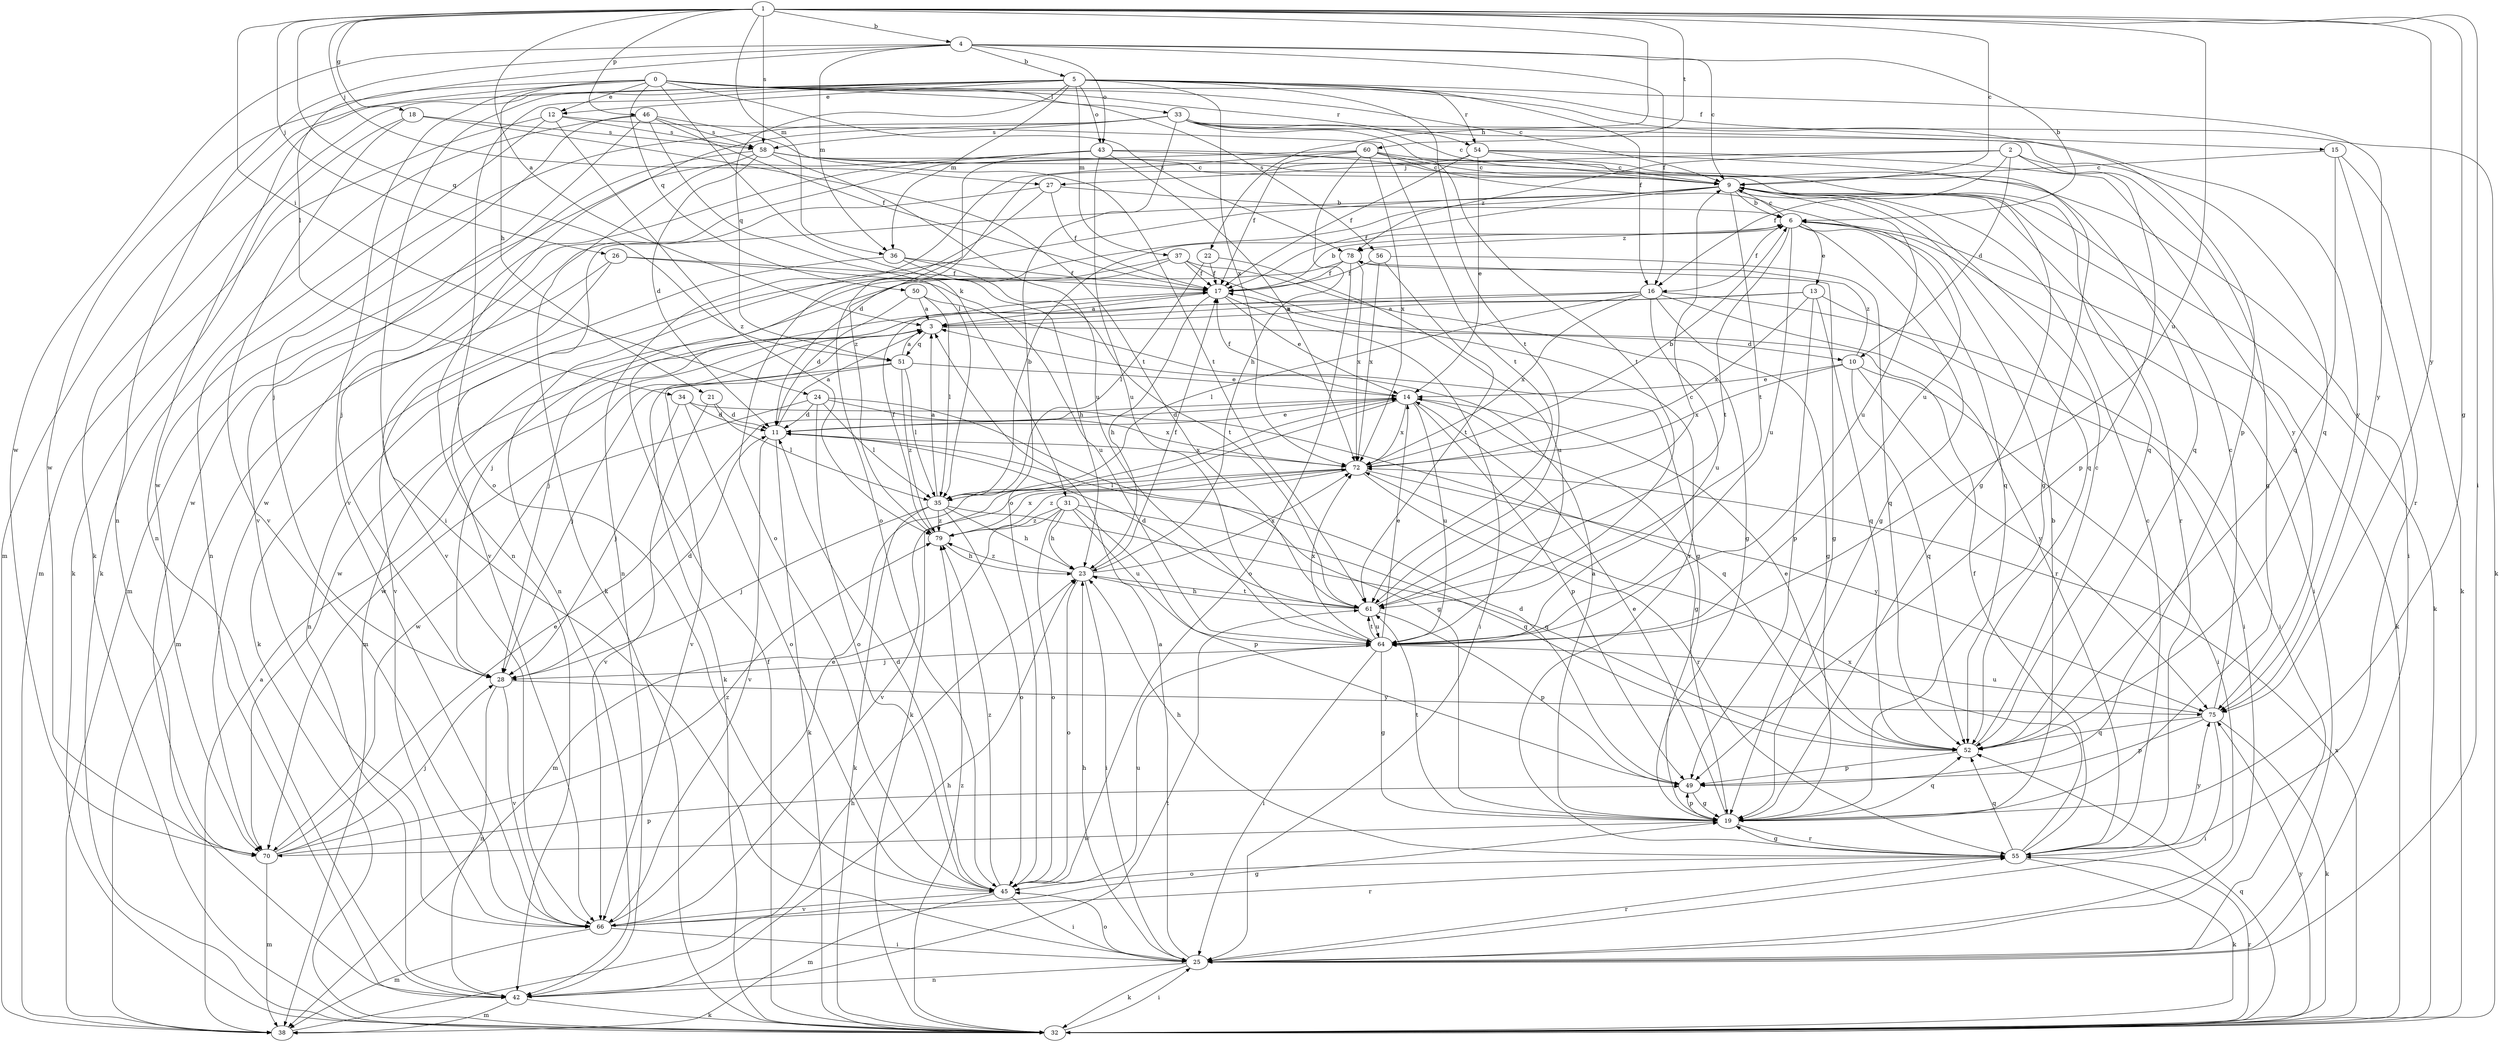 strict digraph  {
0;
1;
2;
3;
4;
5;
6;
9;
10;
11;
12;
13;
14;
15;
16;
17;
18;
19;
21;
22;
23;
24;
25;
26;
27;
28;
31;
32;
33;
34;
35;
36;
37;
38;
42;
43;
45;
46;
49;
50;
51;
52;
54;
55;
56;
58;
60;
61;
64;
66;
70;
72;
75;
78;
79;
0 -> 9  [label=c];
0 -> 12  [label=e];
0 -> 15  [label=f];
0 -> 21  [label=h];
0 -> 31  [label=k];
0 -> 33  [label=l];
0 -> 42  [label=n];
0 -> 50  [label=q];
0 -> 54  [label=r];
0 -> 56  [label=s];
0 -> 66  [label=v];
0 -> 70  [label=w];
0 -> 78  [label=z];
1 -> 3  [label=a];
1 -> 4  [label=b];
1 -> 9  [label=c];
1 -> 18  [label=g];
1 -> 19  [label=g];
1 -> 22  [label=h];
1 -> 24  [label=i];
1 -> 25  [label=i];
1 -> 26  [label=j];
1 -> 27  [label=j];
1 -> 36  [label=m];
1 -> 46  [label=p];
1 -> 51  [label=q];
1 -> 58  [label=s];
1 -> 60  [label=t];
1 -> 64  [label=u];
1 -> 75  [label=y];
2 -> 10  [label=d];
2 -> 16  [label=f];
2 -> 19  [label=g];
2 -> 27  [label=j];
2 -> 49  [label=p];
2 -> 78  [label=z];
3 -> 10  [label=d];
3 -> 32  [label=k];
3 -> 51  [label=q];
3 -> 70  [label=w];
4 -> 5  [label=b];
4 -> 6  [label=b];
4 -> 9  [label=c];
4 -> 16  [label=f];
4 -> 34  [label=l];
4 -> 36  [label=m];
4 -> 42  [label=n];
4 -> 43  [label=o];
4 -> 70  [label=w];
5 -> 12  [label=e];
5 -> 16  [label=f];
5 -> 25  [label=i];
5 -> 32  [label=k];
5 -> 36  [label=m];
5 -> 37  [label=m];
5 -> 38  [label=m];
5 -> 43  [label=o];
5 -> 45  [label=o];
5 -> 49  [label=p];
5 -> 51  [label=q];
5 -> 54  [label=r];
5 -> 61  [label=t];
5 -> 72  [label=x];
5 -> 75  [label=y];
6 -> 9  [label=c];
6 -> 13  [label=e];
6 -> 16  [label=f];
6 -> 19  [label=g];
6 -> 25  [label=i];
6 -> 32  [label=k];
6 -> 52  [label=q];
6 -> 61  [label=t];
6 -> 64  [label=u];
6 -> 78  [label=z];
9 -> 6  [label=b];
9 -> 11  [label=d];
9 -> 17  [label=f];
9 -> 32  [label=k];
9 -> 42  [label=n];
9 -> 52  [label=q];
9 -> 55  [label=r];
9 -> 61  [label=t];
9 -> 64  [label=u];
9 -> 66  [label=v];
10 -> 14  [label=e];
10 -> 25  [label=i];
10 -> 52  [label=q];
10 -> 72  [label=x];
10 -> 75  [label=y];
10 -> 78  [label=z];
11 -> 3  [label=a];
11 -> 14  [label=e];
11 -> 32  [label=k];
11 -> 66  [label=v];
11 -> 72  [label=x];
12 -> 38  [label=m];
12 -> 42  [label=n];
12 -> 58  [label=s];
12 -> 61  [label=t];
12 -> 79  [label=z];
13 -> 3  [label=a];
13 -> 25  [label=i];
13 -> 49  [label=p];
13 -> 52  [label=q];
13 -> 70  [label=w];
13 -> 72  [label=x];
14 -> 11  [label=d];
14 -> 17  [label=f];
14 -> 19  [label=g];
14 -> 32  [label=k];
14 -> 49  [label=p];
14 -> 64  [label=u];
14 -> 72  [label=x];
15 -> 9  [label=c];
15 -> 32  [label=k];
15 -> 52  [label=q];
15 -> 55  [label=r];
16 -> 3  [label=a];
16 -> 19  [label=g];
16 -> 25  [label=i];
16 -> 28  [label=j];
16 -> 35  [label=l];
16 -> 55  [label=r];
16 -> 64  [label=u];
16 -> 72  [label=x];
17 -> 3  [label=a];
17 -> 6  [label=b];
17 -> 14  [label=e];
17 -> 23  [label=h];
17 -> 25  [label=i];
18 -> 32  [label=k];
18 -> 58  [label=s];
18 -> 61  [label=t];
18 -> 66  [label=v];
19 -> 3  [label=a];
19 -> 6  [label=b];
19 -> 14  [label=e];
19 -> 49  [label=p];
19 -> 52  [label=q];
19 -> 55  [label=r];
19 -> 61  [label=t];
19 -> 70  [label=w];
21 -> 11  [label=d];
21 -> 35  [label=l];
21 -> 66  [label=v];
22 -> 17  [label=f];
22 -> 35  [label=l];
22 -> 64  [label=u];
23 -> 17  [label=f];
23 -> 25  [label=i];
23 -> 45  [label=o];
23 -> 61  [label=t];
23 -> 72  [label=x];
23 -> 79  [label=z];
24 -> 11  [label=d];
24 -> 19  [label=g];
24 -> 35  [label=l];
24 -> 45  [label=o];
24 -> 70  [label=w];
24 -> 72  [label=x];
25 -> 3  [label=a];
25 -> 23  [label=h];
25 -> 32  [label=k];
25 -> 42  [label=n];
25 -> 45  [label=o];
25 -> 55  [label=r];
26 -> 17  [label=f];
26 -> 38  [label=m];
26 -> 64  [label=u];
26 -> 66  [label=v];
27 -> 6  [label=b];
27 -> 17  [label=f];
27 -> 45  [label=o];
27 -> 66  [label=v];
28 -> 11  [label=d];
28 -> 42  [label=n];
28 -> 66  [label=v];
28 -> 75  [label=y];
31 -> 23  [label=h];
31 -> 38  [label=m];
31 -> 45  [label=o];
31 -> 49  [label=p];
31 -> 52  [label=q];
31 -> 64  [label=u];
31 -> 79  [label=z];
32 -> 17  [label=f];
32 -> 25  [label=i];
32 -> 52  [label=q];
32 -> 55  [label=r];
32 -> 72  [label=x];
32 -> 75  [label=y];
32 -> 79  [label=z];
33 -> 9  [label=c];
33 -> 32  [label=k];
33 -> 42  [label=n];
33 -> 45  [label=o];
33 -> 52  [label=q];
33 -> 58  [label=s];
33 -> 61  [label=t];
33 -> 70  [label=w];
33 -> 75  [label=y];
34 -> 11  [label=d];
34 -> 28  [label=j];
34 -> 45  [label=o];
34 -> 52  [label=q];
35 -> 3  [label=a];
35 -> 6  [label=b];
35 -> 23  [label=h];
35 -> 28  [label=j];
35 -> 32  [label=k];
35 -> 45  [label=o];
35 -> 52  [label=q];
35 -> 79  [label=z];
36 -> 17  [label=f];
36 -> 23  [label=h];
36 -> 32  [label=k];
36 -> 61  [label=t];
37 -> 17  [label=f];
37 -> 19  [label=g];
37 -> 28  [label=j];
37 -> 42  [label=n];
37 -> 55  [label=r];
38 -> 3  [label=a];
38 -> 23  [label=h];
42 -> 23  [label=h];
42 -> 32  [label=k];
42 -> 38  [label=m];
42 -> 61  [label=t];
43 -> 9  [label=c];
43 -> 38  [label=m];
43 -> 52  [label=q];
43 -> 64  [label=u];
43 -> 70  [label=w];
43 -> 72  [label=x];
43 -> 79  [label=z];
45 -> 11  [label=d];
45 -> 25  [label=i];
45 -> 38  [label=m];
45 -> 64  [label=u];
45 -> 66  [label=v];
45 -> 79  [label=z];
46 -> 17  [label=f];
46 -> 28  [label=j];
46 -> 32  [label=k];
46 -> 35  [label=l];
46 -> 58  [label=s];
46 -> 61  [label=t];
46 -> 66  [label=v];
49 -> 11  [label=d];
49 -> 19  [label=g];
50 -> 3  [label=a];
50 -> 11  [label=d];
50 -> 19  [label=g];
50 -> 35  [label=l];
51 -> 3  [label=a];
51 -> 14  [label=e];
51 -> 28  [label=j];
51 -> 35  [label=l];
51 -> 66  [label=v];
51 -> 79  [label=z];
52 -> 9  [label=c];
52 -> 14  [label=e];
52 -> 49  [label=p];
54 -> 9  [label=c];
54 -> 14  [label=e];
54 -> 17  [label=f];
54 -> 19  [label=g];
54 -> 45  [label=o];
54 -> 75  [label=y];
55 -> 9  [label=c];
55 -> 17  [label=f];
55 -> 19  [label=g];
55 -> 23  [label=h];
55 -> 32  [label=k];
55 -> 45  [label=o];
55 -> 52  [label=q];
55 -> 72  [label=x];
55 -> 75  [label=y];
56 -> 17  [label=f];
56 -> 52  [label=q];
56 -> 61  [label=t];
56 -> 72  [label=x];
58 -> 9  [label=c];
58 -> 11  [label=d];
58 -> 19  [label=g];
58 -> 32  [label=k];
58 -> 52  [label=q];
58 -> 64  [label=u];
58 -> 70  [label=w];
60 -> 9  [label=c];
60 -> 17  [label=f];
60 -> 23  [label=h];
60 -> 25  [label=i];
60 -> 28  [label=j];
60 -> 42  [label=n];
60 -> 64  [label=u];
60 -> 72  [label=x];
61 -> 9  [label=c];
61 -> 11  [label=d];
61 -> 23  [label=h];
61 -> 49  [label=p];
61 -> 64  [label=u];
64 -> 14  [label=e];
64 -> 19  [label=g];
64 -> 25  [label=i];
64 -> 28  [label=j];
64 -> 61  [label=t];
64 -> 72  [label=x];
66 -> 14  [label=e];
66 -> 19  [label=g];
66 -> 25  [label=i];
66 -> 38  [label=m];
66 -> 55  [label=r];
70 -> 14  [label=e];
70 -> 28  [label=j];
70 -> 38  [label=m];
70 -> 49  [label=p];
70 -> 79  [label=z];
72 -> 6  [label=b];
72 -> 35  [label=l];
72 -> 55  [label=r];
72 -> 66  [label=v];
72 -> 75  [label=y];
72 -> 79  [label=z];
75 -> 9  [label=c];
75 -> 25  [label=i];
75 -> 32  [label=k];
75 -> 49  [label=p];
75 -> 52  [label=q];
75 -> 64  [label=u];
78 -> 17  [label=f];
78 -> 19  [label=g];
78 -> 38  [label=m];
78 -> 45  [label=o];
78 -> 72  [label=x];
79 -> 17  [label=f];
79 -> 23  [label=h];
79 -> 72  [label=x];
}
